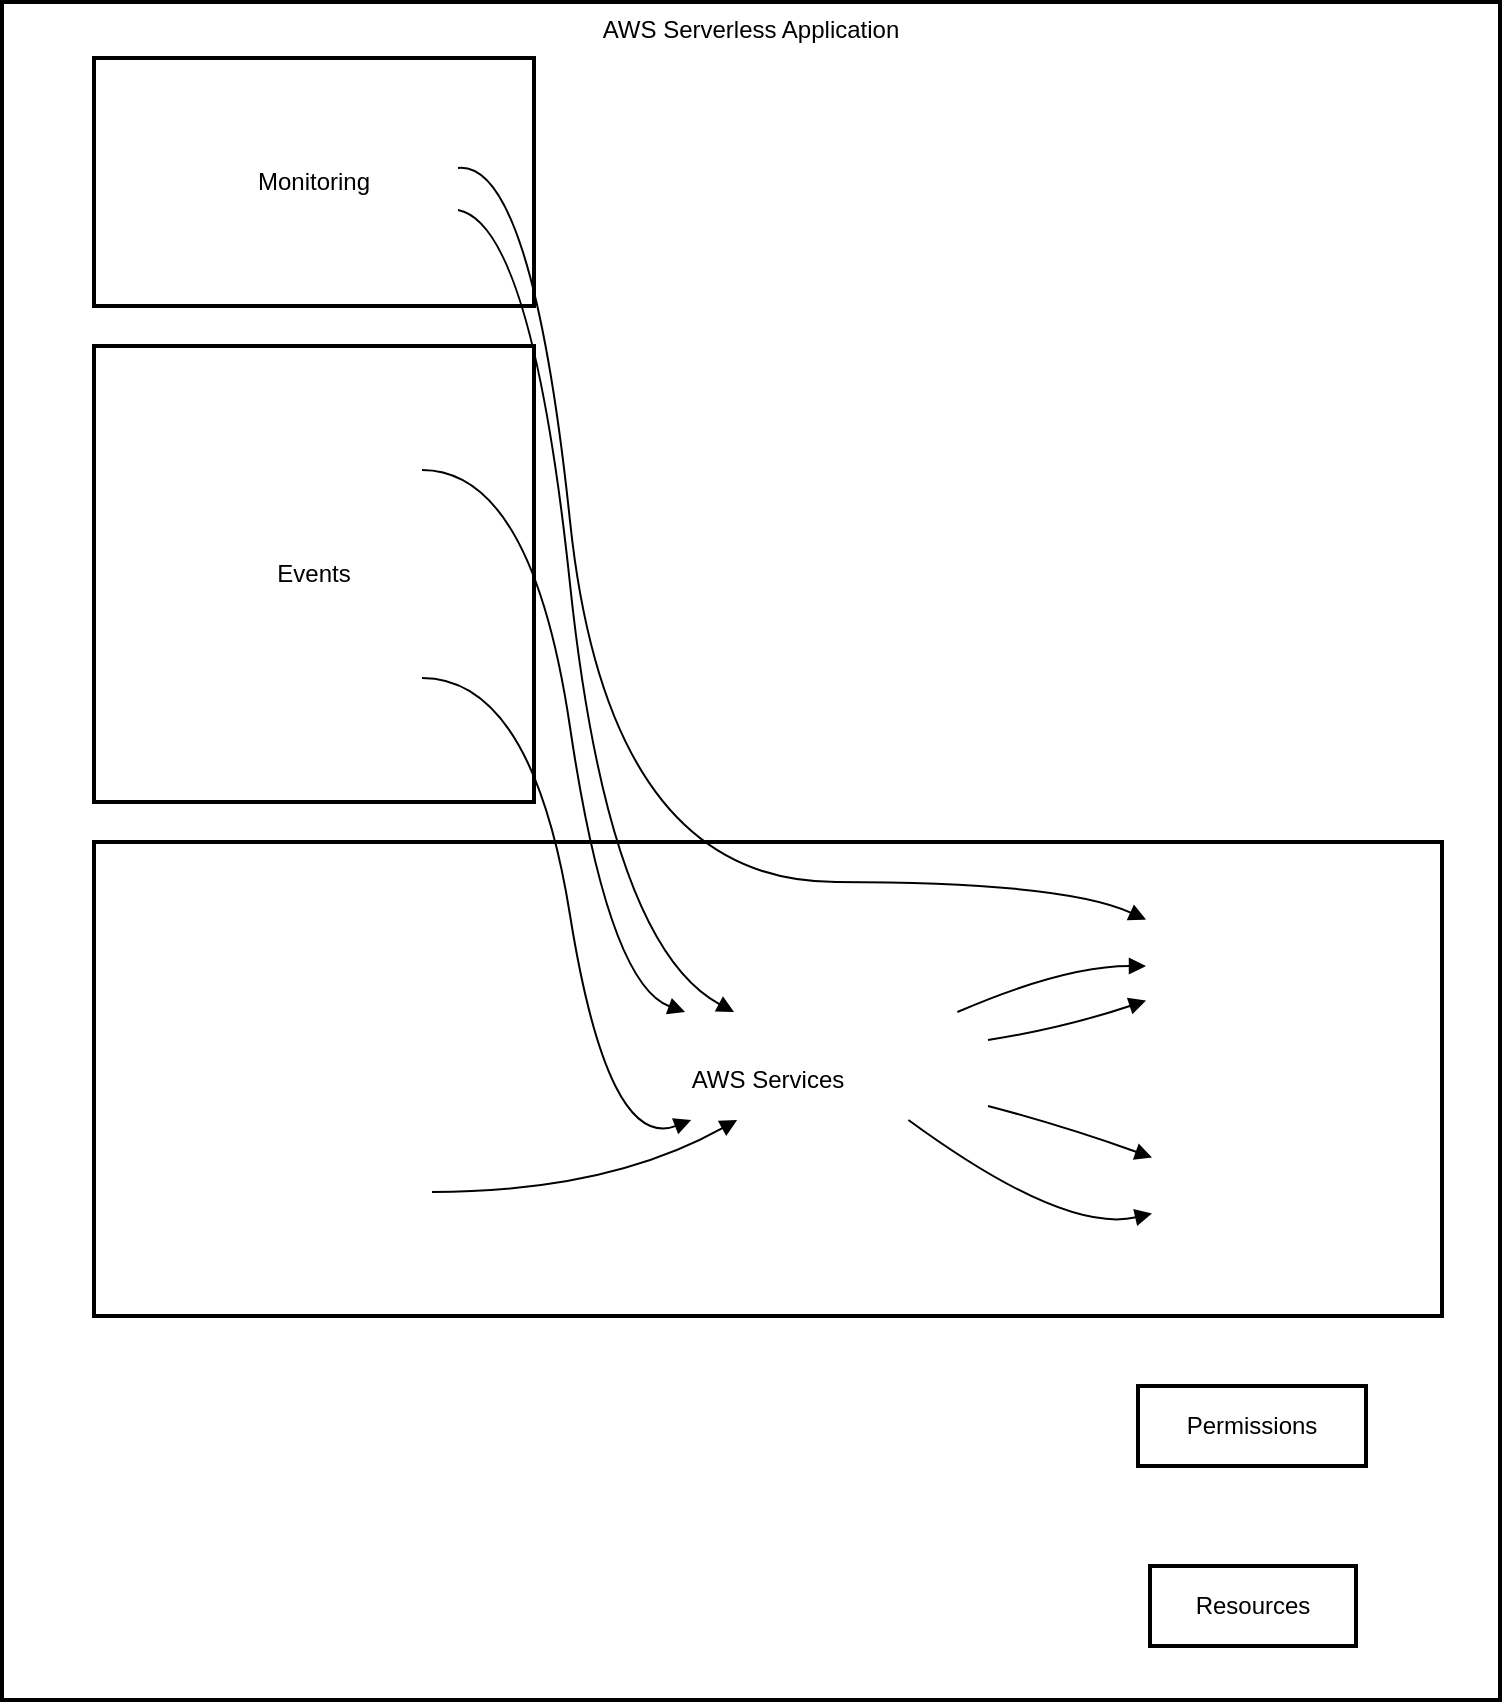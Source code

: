 <mxfile version="26.0.15">
  <diagram name="Page-1" id="pYHqYrwtEE9zfy6UpCun">
    <mxGraphModel>
      <root>
        <mxCell id="0" />
        <mxCell id="1" parent="0" />
        <mxCell id="2" value="AWS Serverless Application" style="whiteSpace=wrap;strokeWidth=2;verticalAlign=top;" vertex="1" parent="1">
          <mxGeometry x="8" y="8" width="749" height="849" as="geometry" />
        </mxCell>
        <mxCell id="3" value="CloudWatch" style="whiteSpace=wrap;strokeWidth=2;" vertex="1" parent="2">
          <mxGeometry x="83" y="63" width="145" height="54" as="geometry" />
        </mxCell>
        <mxCell id="4" value="Monitoring" style="whiteSpace=wrap;strokeWidth=2;" vertex="1" parent="2">
          <mxGeometry x="46" y="28" width="220" height="124" as="geometry" />
        </mxCell>
        <mxCell id="5" value="API Gateway" style="rounded=1;arcSize=20;strokeWidth=2" vertex="1" parent="2">
          <mxGeometry x="95" y="568" width="120" height="54" as="geometry" />
        </mxCell>
        <mxCell id="6" value="Lambda Function" style="rounded=1;arcSize=20;strokeWidth=2" vertex="1" parent="2">
          <mxGeometry x="340" y="505" width="153" height="54" as="geometry" />
        </mxCell>
        <mxCell id="7" value="DynamoDB" style="rounded=1;arcSize=20;strokeWidth=2" vertex="1" parent="2">
          <mxGeometry x="572" y="455" width="106" height="54" as="geometry" />
        </mxCell>
        <mxCell id="8" value="S3 Bucket" style="rounded=1;arcSize=20;strokeWidth=2" vertex="1" parent="2">
          <mxGeometry x="575" y="568" width="100" height="54" as="geometry" />
        </mxCell>
        <mxCell id="9" value="Event1" style="whiteSpace=wrap;strokeWidth=2;" vertex="1" parent="2">
          <mxGeometry x="101" y="311" width="109" height="54" as="geometry" />
        </mxCell>
        <mxCell id="10" value="Event2" style="whiteSpace=wrap;strokeWidth=2;" vertex="1" parent="2">
          <mxGeometry x="101" y="207" width="109" height="54" as="geometry" />
        </mxCell>
        <mxCell id="11" value="Permissions" style="whiteSpace=wrap;strokeWidth=2;" vertex="1" parent="2">
          <mxGeometry x="568" y="692" width="114" height="40" as="geometry" />
        </mxCell>
        <mxCell id="12" value="Events" style="whiteSpace=wrap;strokeWidth=2;" vertex="1" parent="2">
          <mxGeometry x="46" y="172" width="220" height="228" as="geometry" />
        </mxCell>
        <mxCell id="13" value="Resources" style="whiteSpace=wrap;strokeWidth=2;" vertex="1" parent="2">
          <mxGeometry x="574" y="782" width="103" height="40" as="geometry" />
        </mxCell>
        <mxCell id="14" value="AWS Services" style="whiteSpace=wrap;strokeWidth=2;" vertex="1" parent="2">
          <mxGeometry x="46" y="420" width="674" height="237" as="geometry" />
        </mxCell>
        <mxCell id="15" value="" style="curved=1;startArrow=none;endArrow=block;exitX=1;exitY=0.5;entryX=0.18;entryY=1;" edge="1" parent="2" source="5" target="6">
          <mxGeometry relative="1" as="geometry">
            <Array as="points">
              <mxPoint x="303" y="595" />
            </Array>
          </mxGeometry>
        </mxCell>
        <mxCell id="16" value="" style="curved=1;startArrow=none;endArrow=block;exitX=1;exitY=0.26;entryX=0;entryY=0.82;" edge="1" parent="2" source="6" target="7">
          <mxGeometry relative="1" as="geometry">
            <Array as="points">
              <mxPoint x="531" y="513" />
            </Array>
          </mxGeometry>
        </mxCell>
        <mxCell id="17" value="" style="curved=1;startArrow=none;endArrow=block;exitX=0.74;exitY=1;entryX=0;entryY=0.7;" edge="1" parent="2" source="6" target="8">
          <mxGeometry relative="1" as="geometry">
            <Array as="points">
              <mxPoint x="531" y="616" />
            </Array>
          </mxGeometry>
        </mxCell>
        <mxCell id="18" value="" style="curved=1;startArrow=none;endArrow=block;exitX=1;exitY=0.5;entryX=0.03;entryY=1;" edge="1" parent="2" source="9" target="6">
          <mxGeometry relative="1" as="geometry">
            <Array as="points">
              <mxPoint x="265" y="338" />
              <mxPoint x="303" y="575" />
            </Array>
          </mxGeometry>
        </mxCell>
        <mxCell id="19" value="" style="curved=1;startArrow=none;endArrow=block;exitX=1;exitY=0.5;entryX=0.01;entryY=0;" edge="1" parent="2" source="10" target="6">
          <mxGeometry relative="1" as="geometry">
            <Array as="points">
              <mxPoint x="265" y="234" />
              <mxPoint x="303" y="491" />
            </Array>
          </mxGeometry>
        </mxCell>
        <mxCell id="20" value="" style="curved=1;startArrow=none;endArrow=block;exitX=0.9;exitY=0;entryX=0;entryY=0.5;" edge="1" parent="2" source="6" target="7">
          <mxGeometry relative="1" as="geometry">
            <Array as="points">
              <mxPoint x="531" y="482" />
            </Array>
          </mxGeometry>
        </mxCell>
        <mxCell id="21" value="" style="curved=1;startArrow=none;endArrow=block;exitX=1;exitY=0.87;entryX=0;entryY=0.18;" edge="1" parent="2" source="6" target="8">
          <mxGeometry relative="1" as="geometry">
            <Array as="points">
              <mxPoint x="531" y="562" />
            </Array>
          </mxGeometry>
        </mxCell>
        <mxCell id="22" value="" style="curved=1;startArrow=none;endArrow=block;exitX=1;exitY=0.76;entryX=0.17;entryY=0;" edge="1" parent="2" source="3" target="6">
          <mxGeometry relative="1" as="geometry">
            <Array as="points">
              <mxPoint x="265" y="111" />
              <mxPoint x="303" y="471" />
            </Array>
          </mxGeometry>
        </mxCell>
        <mxCell id="23" value="" style="curved=1;startArrow=none;endArrow=block;exitX=1;exitY=0.37;entryX=0;entryY=0.07;" edge="1" parent="2" source="3" target="7">
          <mxGeometry relative="1" as="geometry">
            <Array as="points">
              <mxPoint x="265" y="79" />
              <mxPoint x="303" y="440" />
              <mxPoint x="531" y="440" />
            </Array>
          </mxGeometry>
        </mxCell>
      </root>
    </mxGraphModel>
  </diagram>
</mxfile>
